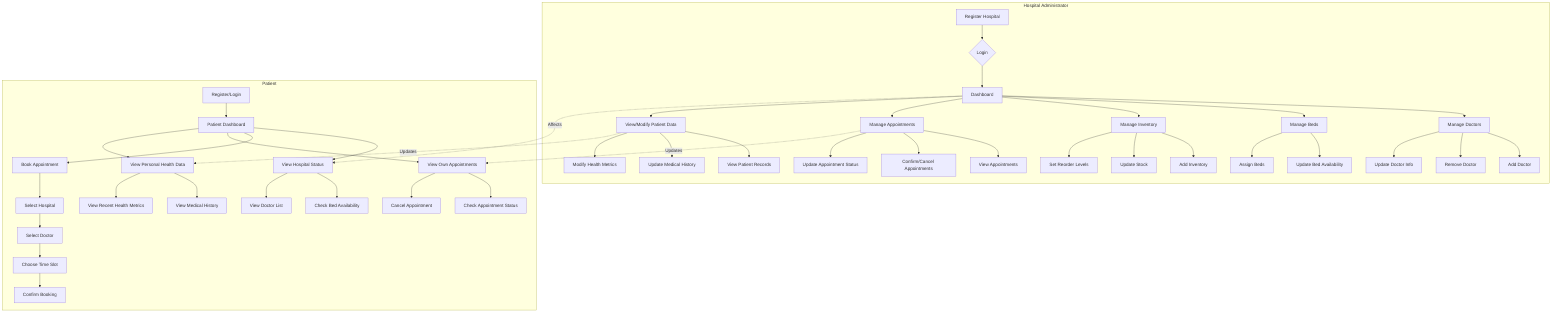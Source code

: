 graph TD
    subgraph "Hospital Administrator"
        A[Register Hospital] --> B{Login}
        B --> C[Dashboard]
        C --> D[Manage Doctors]
        C --> E[Manage Beds]
        C --> F[Manage Inventory]
        C --> G[Manage Appointments]
        C --> H[View/Modify Patient Data]
        
        D --> D1[Add Doctor]
        D --> D2[Remove Doctor]
        D --> D3[Update Doctor Info]
        
        E --> E1[Update Bed Availability]
        E --> E2[Assign Beds]
        
        F --> F1[Add Inventory]
        F --> F2[Update Stock]
        F --> F3[Set Reorder Levels]
        
        G --> G1[View Appointments]
        G --> G2[Confirm/Cancel Appointments]
        G --> G3[Update Appointment Status]
        
        H --> H1[View Patient Records]
        H --> H2[Update Medical History]
        H --> H3[Modify Health Metrics]
    end
    
    subgraph "Patient"
        P[Register/Login] --> Q[Patient Dashboard]
        Q --> R[View Hospital Status]
        Q --> S[Book Appointment]
        Q --> T[View Own Appointments]
        Q --> U[View Personal Health Data]
        
        R --> R1[Check Bed Availability]
        R --> R2[View Doctor List]
        
        S --> S1[Select Hospital]
        S1 --> S2[Select Doctor]
        S2 --> S3[Choose Time Slot]
        S3 --> S4[Confirm Booking]
        
        T --> T1[Check Appointment Status]
        T --> T2[Cancel Appointment]
        
        U --> U1[View Medical History]
        U --> U2[View Recent Health Metrics]
    end
    
    C -.-> |Affects| R
    G -.-> |Updates| T
    H -.-> |Updates| U
